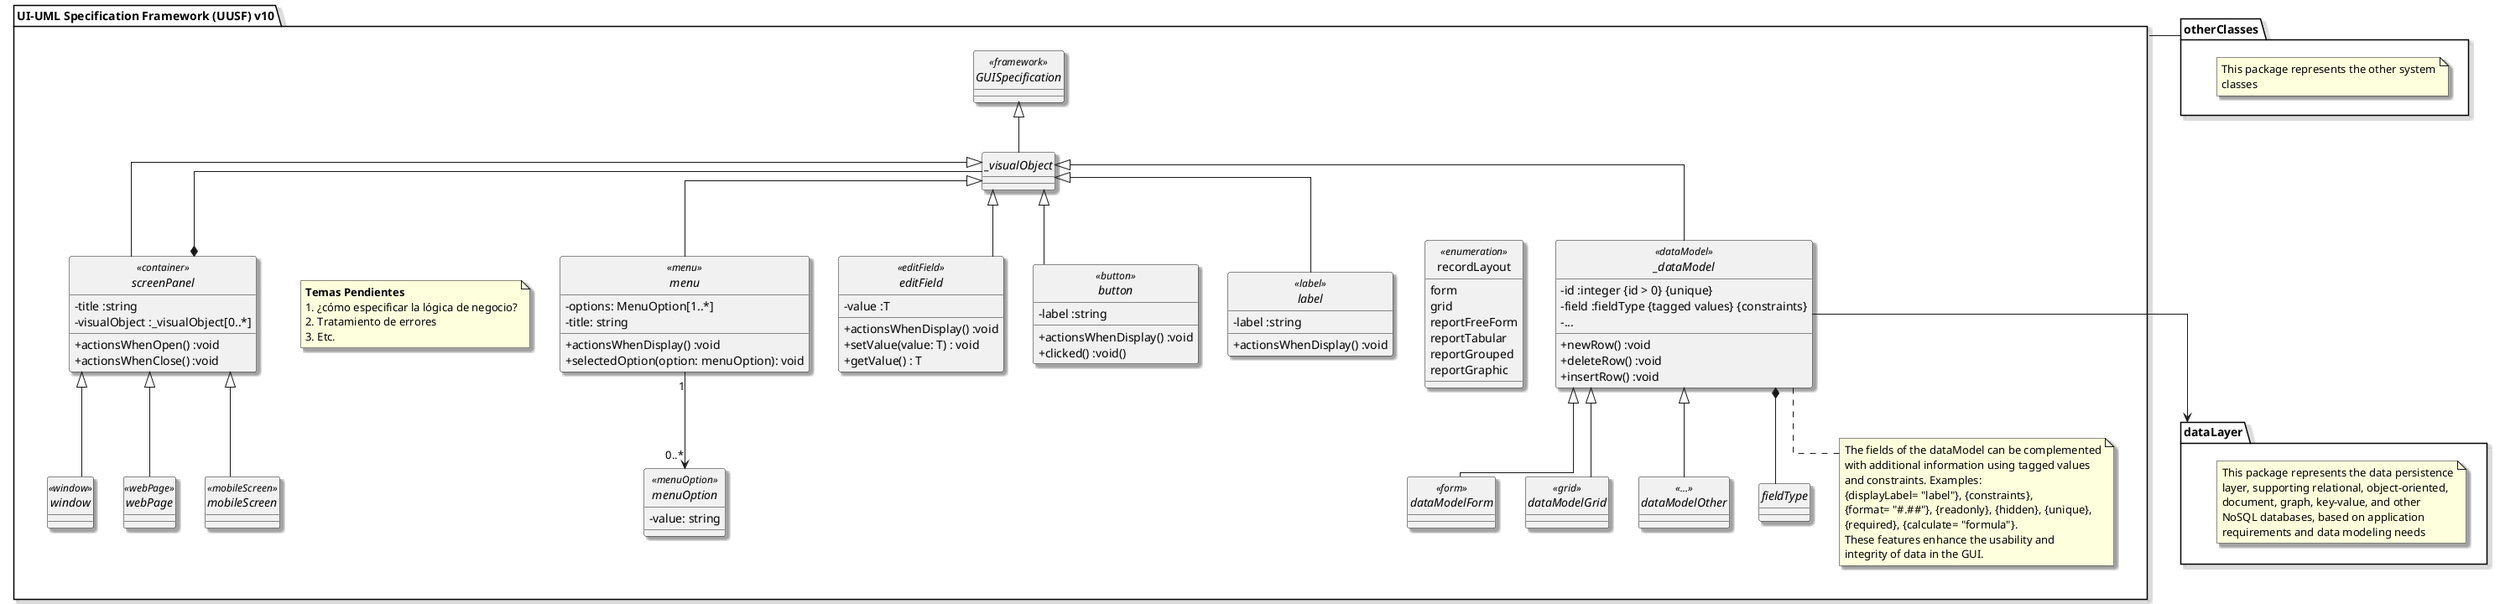 @startuml
'Configuración
skinparam style strictuml
skinparam classAttributeIconSize 0
skinparam linetype ortho
'skinparam linetype polyline
skinparam shadowing true

package "UI-UML Specification Framework (UUSF) v10" as UUSF {

  together {
    abstract class GUISpecification <<framework>>{
    }
  
    abstract class _visualObject extends GUISpecification {
    }
  }
  
  together {
    abstract class screenPanel <<container>> extends _visualObject {
      - title :string
      - visualObject :_visualObject[0..*]
      + actionsWhenOpen() :void
      + actionsWhenClose() :void
    }
  
    abstract class window <<window>> extends screenPanel {
    }
  
    abstract class webPage <<webPage>> extends screenPanel{
    }
    
    abstract class mobileScreen <<mobileScreen>> extends screenPanel{
    }
  }

  together {
    abstract class label <<label>> extends _visualObject {
        - label :string
        + actionsWhenDisplay() :void
    }
  
    abstract class button <<button>> extends _visualObject {
      - label :string
      + actionsWhenDisplay() :void
      + clicked() :void()
    }
    
    abstract class editField <<editField>> extends _visualObject {
      - value :T
      + actionsWhenDisplay() :void
      + setValue(value: T) : void
      + getValue() : T
    }
  
    abstract class menu <<menu>> extends _visualObject {
      - options: MenuOption[1..*]
      - title: string
      + actionsWhenDisplay() :void
      + selectedOption(option: menuOption): void
    }
    
    abstract class menuOption <<menuOption>> {
      - value: string
    }

    together {
      abstract class _dataModel <<dataModel>> extends _visualObject {
          - id :integer {id > 0} {unique}
          - field :fieldType {tagged values} {constraints}
          - ...
          + newRow() :void
          + deleteRow() :void
          + insertRow() :void
      }
    
      abstract class dataModelForm <<form>> extends _dataModel {
      }
    
      abstract class dataModelGrid <<grid>> extends _dataModel {
      }
    
      abstract class dataModelOther <<...>> extends _dataModel {
      }
    
      abstract class fieldType {
      }
    
      enum recordLayout <<enumeration>> {
          form
          grid
          reportFreeForm
          reportTabular
          reportGrouped
          reportGraphic
      }
  
      note bottom of _dataModel
        The fields of the dataModel can be complemented
        with additional information using tagged values
        and constraints. Examples:
        {displayLabel= "label"}, {constraints},
        {format= "#.##"}, {readonly}, {hidden}, {unique},
        {required}, {calculate= "formula"}.
        These features enhance the usability and
        integrity of data in the GUI.
      end note
    }

    note as N1
      **Temas Pendientes**
      1. ¿cómo especificar la lógica de negocio?
      2. Tratamiento de errores
      3. Etc.
    end note
  }
}
package dataLayer {
  note as N2
    This package represents the data persistence
    layer, supporting relational, object-oriented,
    document, graph, key-value, and other
    NoSQL databases, based on application
    requirements and data modeling needs
  end note
}

package otherClasses {
  note as N3
    This package represents the other system
    classes
  end note
}

UUSF -r- otherClasses

menu "1" --> "0..*" menuOption
screenPanel *-- _visualObject
_dataModel *-- fieldType
_dataModel --> dataLayer

@enduml
